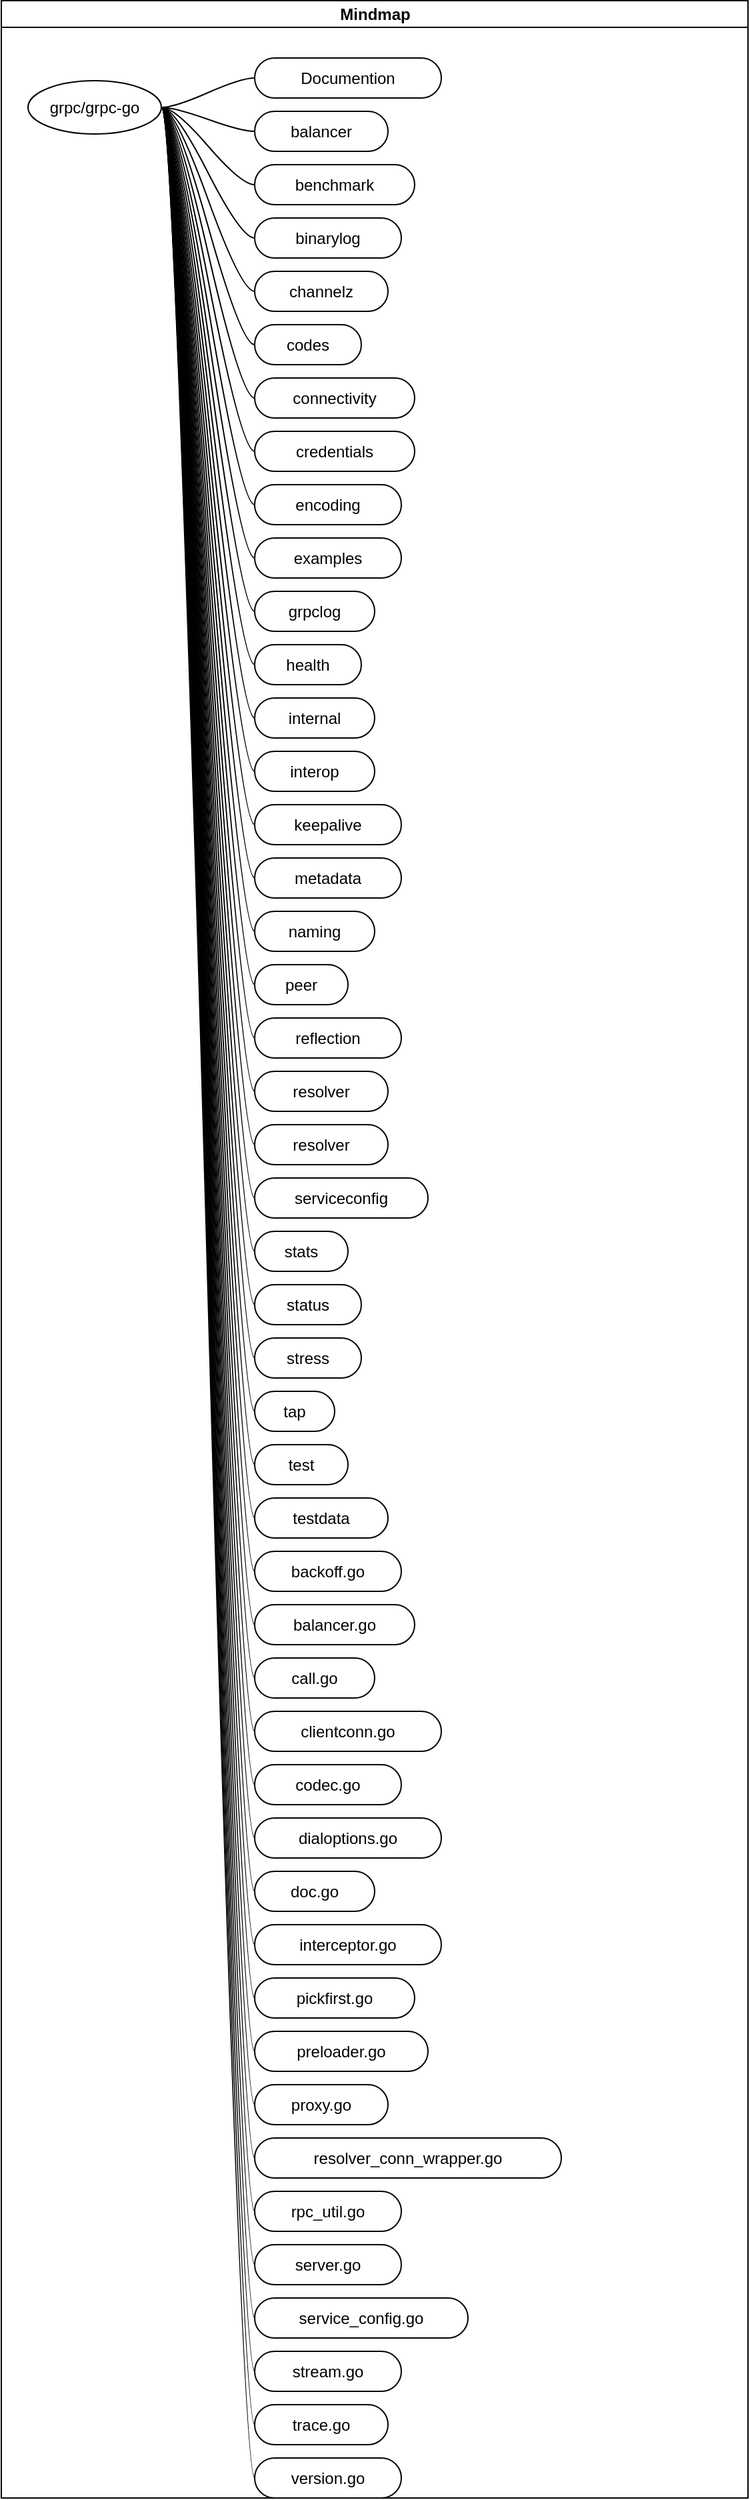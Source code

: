 <mxfile version="11.0.5" type="github"><diagram id="WzbWaNnA36ifMkDq0x9K" name="Page-1"><mxGraphModel dx="1426" dy="879" grid="1" gridSize="10" guides="1" tooltips="1" connect="1" arrows="1" fold="1" page="1" pageScale="1" pageWidth="827" pageHeight="1169" math="0" shadow="0"><root><mxCell id="0"/><mxCell id="1" parent="0"/><mxCell id="TxRJ0odnfyCISJ3edF9b-1" value="Mindmap" style="swimlane;html=1;startSize=20;horizontal=1;containerType=tree;" vertex="1" parent="1"><mxGeometry x="115" y="21.5" width="560" height="1873" as="geometry"/></mxCell><mxCell id="TxRJ0odnfyCISJ3edF9b-2" value="" style="edgeStyle=entityRelationEdgeStyle;startArrow=none;endArrow=none;segment=10;curved=1;" edge="1" parent="TxRJ0odnfyCISJ3edF9b-1" source="TxRJ0odnfyCISJ3edF9b-6" target="TxRJ0odnfyCISJ3edF9b-7"><mxGeometry relative="1" as="geometry"/></mxCell><mxCell id="TxRJ0odnfyCISJ3edF9b-6" value="grpc/grpc-go" style="ellipse;whiteSpace=wrap;html=1;align=center;container=1;recursiveResize=0;treeFolding=1;treeMoving=1;" vertex="1" parent="TxRJ0odnfyCISJ3edF9b-1"><mxGeometry x="20" y="60" width="100" height="40" as="geometry"/></mxCell><mxCell id="TxRJ0odnfyCISJ3edF9b-7" value="Documention" style="whiteSpace=wrap;html=1;rounded=1;arcSize=50;align=center;verticalAlign=middle;container=1;recursiveResize=0;strokeWidth=1;autosize=1;spacing=4;treeFolding=1;treeMoving=1;" vertex="1" parent="TxRJ0odnfyCISJ3edF9b-1"><mxGeometry x="190" y="43" width="140" height="30" as="geometry"/></mxCell><mxCell id="TxRJ0odnfyCISJ3edF9b-13" value="" style="edgeStyle=entityRelationEdgeStyle;startArrow=none;endArrow=none;segment=10;curved=1;" edge="1" target="TxRJ0odnfyCISJ3edF9b-14" source="TxRJ0odnfyCISJ3edF9b-6" parent="TxRJ0odnfyCISJ3edF9b-1"><mxGeometry relative="1" as="geometry"><mxPoint x="140" y="100" as="sourcePoint"/></mxGeometry></mxCell><mxCell id="TxRJ0odnfyCISJ3edF9b-14" value="balancer" style="whiteSpace=wrap;html=1;rounded=1;arcSize=50;align=center;verticalAlign=middle;container=1;recursiveResize=0;strokeWidth=1;autosize=1;spacing=4;treeFolding=1;treeMoving=1;" vertex="1" parent="TxRJ0odnfyCISJ3edF9b-1"><mxGeometry x="190" y="83" width="100" height="30" as="geometry"/></mxCell><mxCell id="TxRJ0odnfyCISJ3edF9b-19" value="" style="edgeStyle=entityRelationEdgeStyle;startArrow=none;endArrow=none;segment=10;curved=1;" edge="1" target="TxRJ0odnfyCISJ3edF9b-20" source="TxRJ0odnfyCISJ3edF9b-6" parent="TxRJ0odnfyCISJ3edF9b-1"><mxGeometry relative="1" as="geometry"><mxPoint x="140" y="100" as="sourcePoint"/></mxGeometry></mxCell><mxCell id="TxRJ0odnfyCISJ3edF9b-20" value="benchmark" style="whiteSpace=wrap;html=1;rounded=1;arcSize=50;align=center;verticalAlign=middle;container=1;recursiveResize=0;strokeWidth=1;autosize=1;spacing=4;treeFolding=1;treeMoving=1;" vertex="1" parent="TxRJ0odnfyCISJ3edF9b-1"><mxGeometry x="190" y="123" width="120" height="30" as="geometry"/></mxCell><mxCell id="TxRJ0odnfyCISJ3edF9b-21" value="" style="edgeStyle=entityRelationEdgeStyle;startArrow=none;endArrow=none;segment=10;curved=1;" edge="1" target="TxRJ0odnfyCISJ3edF9b-22" source="TxRJ0odnfyCISJ3edF9b-6" parent="TxRJ0odnfyCISJ3edF9b-1"><mxGeometry relative="1" as="geometry"><mxPoint x="140" y="100" as="sourcePoint"/></mxGeometry></mxCell><mxCell id="TxRJ0odnfyCISJ3edF9b-22" value="binarylog" style="whiteSpace=wrap;html=1;rounded=1;arcSize=50;align=center;verticalAlign=middle;container=1;recursiveResize=0;strokeWidth=1;autosize=1;spacing=4;treeFolding=1;treeMoving=1;" vertex="1" parent="TxRJ0odnfyCISJ3edF9b-1"><mxGeometry x="190" y="163" width="110" height="30" as="geometry"/></mxCell><mxCell id="TxRJ0odnfyCISJ3edF9b-23" value="" style="edgeStyle=entityRelationEdgeStyle;startArrow=none;endArrow=none;segment=10;curved=1;" edge="1" target="TxRJ0odnfyCISJ3edF9b-24" source="TxRJ0odnfyCISJ3edF9b-6" parent="TxRJ0odnfyCISJ3edF9b-1"><mxGeometry relative="1" as="geometry"><mxPoint x="140" y="100" as="sourcePoint"/></mxGeometry></mxCell><mxCell id="TxRJ0odnfyCISJ3edF9b-24" value="channelz" style="whiteSpace=wrap;html=1;rounded=1;arcSize=50;align=center;verticalAlign=middle;container=1;recursiveResize=0;strokeWidth=1;autosize=1;spacing=4;treeFolding=1;treeMoving=1;" vertex="1" parent="TxRJ0odnfyCISJ3edF9b-1"><mxGeometry x="190" y="203" width="100" height="30" as="geometry"/></mxCell><mxCell id="TxRJ0odnfyCISJ3edF9b-25" value="" style="edgeStyle=entityRelationEdgeStyle;startArrow=none;endArrow=none;segment=10;curved=1;" edge="1" target="TxRJ0odnfyCISJ3edF9b-26" source="TxRJ0odnfyCISJ3edF9b-6" parent="TxRJ0odnfyCISJ3edF9b-1"><mxGeometry relative="1" as="geometry"><mxPoint x="140" y="100" as="sourcePoint"/></mxGeometry></mxCell><mxCell id="TxRJ0odnfyCISJ3edF9b-26" value="codes&lt;br&gt;" style="whiteSpace=wrap;html=1;rounded=1;arcSize=50;align=center;verticalAlign=middle;container=1;recursiveResize=0;strokeWidth=1;autosize=1;spacing=4;treeFolding=1;treeMoving=1;" vertex="1" parent="TxRJ0odnfyCISJ3edF9b-1"><mxGeometry x="190" y="243" width="80" height="30" as="geometry"/></mxCell><mxCell id="TxRJ0odnfyCISJ3edF9b-27" value="" style="edgeStyle=entityRelationEdgeStyle;startArrow=none;endArrow=none;segment=10;curved=1;" edge="1" target="TxRJ0odnfyCISJ3edF9b-28" source="TxRJ0odnfyCISJ3edF9b-6" parent="TxRJ0odnfyCISJ3edF9b-1"><mxGeometry relative="1" as="geometry"><mxPoint x="140" y="100" as="sourcePoint"/></mxGeometry></mxCell><mxCell id="TxRJ0odnfyCISJ3edF9b-28" value="connectivity" style="whiteSpace=wrap;html=1;rounded=1;arcSize=50;align=center;verticalAlign=middle;container=1;recursiveResize=0;strokeWidth=1;autosize=1;spacing=4;treeFolding=1;treeMoving=1;" vertex="1" parent="TxRJ0odnfyCISJ3edF9b-1"><mxGeometry x="190" y="283" width="120" height="30" as="geometry"/></mxCell><mxCell id="TxRJ0odnfyCISJ3edF9b-29" value="" style="edgeStyle=entityRelationEdgeStyle;startArrow=none;endArrow=none;segment=10;curved=1;" edge="1" target="TxRJ0odnfyCISJ3edF9b-30" source="TxRJ0odnfyCISJ3edF9b-6" parent="TxRJ0odnfyCISJ3edF9b-1"><mxGeometry relative="1" as="geometry"><mxPoint x="140" y="100" as="sourcePoint"/></mxGeometry></mxCell><mxCell id="TxRJ0odnfyCISJ3edF9b-30" value="credentials&lt;br&gt;" style="whiteSpace=wrap;html=1;rounded=1;arcSize=50;align=center;verticalAlign=middle;container=1;recursiveResize=0;strokeWidth=1;autosize=1;spacing=4;treeFolding=1;treeMoving=1;" vertex="1" parent="TxRJ0odnfyCISJ3edF9b-1"><mxGeometry x="190" y="323" width="120" height="30" as="geometry"/></mxCell><mxCell id="TxRJ0odnfyCISJ3edF9b-31" value="" style="edgeStyle=entityRelationEdgeStyle;startArrow=none;endArrow=none;segment=10;curved=1;" edge="1" target="TxRJ0odnfyCISJ3edF9b-32" source="TxRJ0odnfyCISJ3edF9b-6" parent="TxRJ0odnfyCISJ3edF9b-1"><mxGeometry relative="1" as="geometry"><mxPoint x="140" y="100" as="sourcePoint"/></mxGeometry></mxCell><mxCell id="TxRJ0odnfyCISJ3edF9b-32" value="encoding&lt;br&gt;" style="whiteSpace=wrap;html=1;rounded=1;arcSize=50;align=center;verticalAlign=middle;container=1;recursiveResize=0;strokeWidth=1;autosize=1;spacing=4;treeFolding=1;treeMoving=1;" vertex="1" parent="TxRJ0odnfyCISJ3edF9b-1"><mxGeometry x="190" y="363" width="110" height="30" as="geometry"/></mxCell><mxCell id="TxRJ0odnfyCISJ3edF9b-33" value="" style="edgeStyle=entityRelationEdgeStyle;startArrow=none;endArrow=none;segment=10;curved=1;" edge="1" target="TxRJ0odnfyCISJ3edF9b-34" source="TxRJ0odnfyCISJ3edF9b-6" parent="TxRJ0odnfyCISJ3edF9b-1"><mxGeometry relative="1" as="geometry"><mxPoint x="140" y="100" as="sourcePoint"/></mxGeometry></mxCell><mxCell id="TxRJ0odnfyCISJ3edF9b-34" value="examples&lt;br&gt;" style="whiteSpace=wrap;html=1;rounded=1;arcSize=50;align=center;verticalAlign=middle;container=1;recursiveResize=0;strokeWidth=1;autosize=1;spacing=4;treeFolding=1;treeMoving=1;" vertex="1" parent="TxRJ0odnfyCISJ3edF9b-1"><mxGeometry x="190" y="403" width="110" height="30" as="geometry"/></mxCell><mxCell id="TxRJ0odnfyCISJ3edF9b-35" value="" style="edgeStyle=entityRelationEdgeStyle;startArrow=none;endArrow=none;segment=10;curved=1;" edge="1" target="TxRJ0odnfyCISJ3edF9b-36" source="TxRJ0odnfyCISJ3edF9b-6" parent="TxRJ0odnfyCISJ3edF9b-1"><mxGeometry relative="1" as="geometry"><mxPoint x="140" y="100" as="sourcePoint"/></mxGeometry></mxCell><mxCell id="TxRJ0odnfyCISJ3edF9b-36" value="grpclog&lt;br&gt;" style="whiteSpace=wrap;html=1;rounded=1;arcSize=50;align=center;verticalAlign=middle;container=1;recursiveResize=0;strokeWidth=1;autosize=1;spacing=4;treeFolding=1;treeMoving=1;" vertex="1" parent="TxRJ0odnfyCISJ3edF9b-1"><mxGeometry x="190" y="443" width="90" height="30" as="geometry"/></mxCell><mxCell id="TxRJ0odnfyCISJ3edF9b-37" value="" style="edgeStyle=entityRelationEdgeStyle;startArrow=none;endArrow=none;segment=10;curved=1;" edge="1" target="TxRJ0odnfyCISJ3edF9b-38" source="TxRJ0odnfyCISJ3edF9b-6" parent="TxRJ0odnfyCISJ3edF9b-1"><mxGeometry relative="1" as="geometry"><mxPoint x="140" y="100" as="sourcePoint"/></mxGeometry></mxCell><mxCell id="TxRJ0odnfyCISJ3edF9b-38" value="health" style="whiteSpace=wrap;html=1;rounded=1;arcSize=50;align=center;verticalAlign=middle;container=1;recursiveResize=0;strokeWidth=1;autosize=1;spacing=4;treeFolding=1;treeMoving=1;" vertex="1" parent="TxRJ0odnfyCISJ3edF9b-1"><mxGeometry x="190" y="483" width="80" height="30" as="geometry"/></mxCell><mxCell id="TxRJ0odnfyCISJ3edF9b-39" value="" style="edgeStyle=entityRelationEdgeStyle;startArrow=none;endArrow=none;segment=10;curved=1;" edge="1" target="TxRJ0odnfyCISJ3edF9b-40" source="TxRJ0odnfyCISJ3edF9b-6" parent="TxRJ0odnfyCISJ3edF9b-1"><mxGeometry relative="1" as="geometry"><mxPoint x="140" y="100" as="sourcePoint"/></mxGeometry></mxCell><mxCell id="TxRJ0odnfyCISJ3edF9b-40" value="internal" style="whiteSpace=wrap;html=1;rounded=1;arcSize=50;align=center;verticalAlign=middle;container=1;recursiveResize=0;strokeWidth=1;autosize=1;spacing=4;treeFolding=1;treeMoving=1;" vertex="1" parent="TxRJ0odnfyCISJ3edF9b-1"><mxGeometry x="190" y="523" width="90" height="30" as="geometry"/></mxCell><mxCell id="TxRJ0odnfyCISJ3edF9b-41" value="" style="edgeStyle=entityRelationEdgeStyle;startArrow=none;endArrow=none;segment=10;curved=1;" edge="1" target="TxRJ0odnfyCISJ3edF9b-42" source="TxRJ0odnfyCISJ3edF9b-6" parent="TxRJ0odnfyCISJ3edF9b-1"><mxGeometry relative="1" as="geometry"><mxPoint x="140" y="100" as="sourcePoint"/></mxGeometry></mxCell><mxCell id="TxRJ0odnfyCISJ3edF9b-42" value="interop" style="whiteSpace=wrap;html=1;rounded=1;arcSize=50;align=center;verticalAlign=middle;container=1;recursiveResize=0;strokeWidth=1;autosize=1;spacing=4;treeFolding=1;treeMoving=1;" vertex="1" parent="TxRJ0odnfyCISJ3edF9b-1"><mxGeometry x="190" y="563" width="90" height="30" as="geometry"/></mxCell><mxCell id="TxRJ0odnfyCISJ3edF9b-43" value="" style="edgeStyle=entityRelationEdgeStyle;startArrow=none;endArrow=none;segment=10;curved=1;" edge="1" target="TxRJ0odnfyCISJ3edF9b-44" source="TxRJ0odnfyCISJ3edF9b-6" parent="TxRJ0odnfyCISJ3edF9b-1"><mxGeometry relative="1" as="geometry"><mxPoint x="140" y="100" as="sourcePoint"/></mxGeometry></mxCell><mxCell id="TxRJ0odnfyCISJ3edF9b-44" value="keepalive" style="whiteSpace=wrap;html=1;rounded=1;arcSize=50;align=center;verticalAlign=middle;container=1;recursiveResize=0;strokeWidth=1;autosize=1;spacing=4;treeFolding=1;treeMoving=1;" vertex="1" parent="TxRJ0odnfyCISJ3edF9b-1"><mxGeometry x="190" y="603" width="110" height="30" as="geometry"/></mxCell><mxCell id="TxRJ0odnfyCISJ3edF9b-45" value="" style="edgeStyle=entityRelationEdgeStyle;startArrow=none;endArrow=none;segment=10;curved=1;" edge="1" target="TxRJ0odnfyCISJ3edF9b-46" source="TxRJ0odnfyCISJ3edF9b-6" parent="TxRJ0odnfyCISJ3edF9b-1"><mxGeometry relative="1" as="geometry"><mxPoint x="140" y="100" as="sourcePoint"/></mxGeometry></mxCell><mxCell id="TxRJ0odnfyCISJ3edF9b-46" value="metadata" style="whiteSpace=wrap;html=1;rounded=1;arcSize=50;align=center;verticalAlign=middle;container=1;recursiveResize=0;strokeWidth=1;autosize=1;spacing=4;treeFolding=1;treeMoving=1;" vertex="1" parent="TxRJ0odnfyCISJ3edF9b-1"><mxGeometry x="190" y="643" width="110" height="30" as="geometry"/></mxCell><mxCell id="TxRJ0odnfyCISJ3edF9b-47" value="" style="edgeStyle=entityRelationEdgeStyle;startArrow=none;endArrow=none;segment=10;curved=1;" edge="1" target="TxRJ0odnfyCISJ3edF9b-48" source="TxRJ0odnfyCISJ3edF9b-6" parent="TxRJ0odnfyCISJ3edF9b-1"><mxGeometry relative="1" as="geometry"><mxPoint x="140" y="100" as="sourcePoint"/></mxGeometry></mxCell><mxCell id="TxRJ0odnfyCISJ3edF9b-48" value="naming" style="whiteSpace=wrap;html=1;rounded=1;arcSize=50;align=center;verticalAlign=middle;container=1;recursiveResize=0;strokeWidth=1;autosize=1;spacing=4;treeFolding=1;treeMoving=1;" vertex="1" parent="TxRJ0odnfyCISJ3edF9b-1"><mxGeometry x="190" y="683" width="90" height="30" as="geometry"/></mxCell><mxCell id="TxRJ0odnfyCISJ3edF9b-49" value="" style="edgeStyle=entityRelationEdgeStyle;startArrow=none;endArrow=none;segment=10;curved=1;" edge="1" target="TxRJ0odnfyCISJ3edF9b-50" source="TxRJ0odnfyCISJ3edF9b-6" parent="TxRJ0odnfyCISJ3edF9b-1"><mxGeometry relative="1" as="geometry"><mxPoint x="140" y="100" as="sourcePoint"/></mxGeometry></mxCell><mxCell id="TxRJ0odnfyCISJ3edF9b-50" value="peer" style="whiteSpace=wrap;html=1;rounded=1;arcSize=50;align=center;verticalAlign=middle;container=1;recursiveResize=0;strokeWidth=1;autosize=1;spacing=4;treeFolding=1;treeMoving=1;" vertex="1" parent="TxRJ0odnfyCISJ3edF9b-1"><mxGeometry x="190" y="723" width="70" height="30" as="geometry"/></mxCell><mxCell id="TxRJ0odnfyCISJ3edF9b-51" value="" style="edgeStyle=entityRelationEdgeStyle;startArrow=none;endArrow=none;segment=10;curved=1;" edge="1" target="TxRJ0odnfyCISJ3edF9b-52" source="TxRJ0odnfyCISJ3edF9b-6" parent="TxRJ0odnfyCISJ3edF9b-1"><mxGeometry relative="1" as="geometry"><mxPoint x="140" y="100" as="sourcePoint"/></mxGeometry></mxCell><mxCell id="TxRJ0odnfyCISJ3edF9b-52" value="reflection" style="whiteSpace=wrap;html=1;rounded=1;arcSize=50;align=center;verticalAlign=middle;container=1;recursiveResize=0;strokeWidth=1;autosize=1;spacing=4;treeFolding=1;treeMoving=1;" vertex="1" parent="TxRJ0odnfyCISJ3edF9b-1"><mxGeometry x="190" y="763" width="110" height="30" as="geometry"/></mxCell><mxCell id="TxRJ0odnfyCISJ3edF9b-53" value="" style="edgeStyle=entityRelationEdgeStyle;startArrow=none;endArrow=none;segment=10;curved=1;" edge="1" target="TxRJ0odnfyCISJ3edF9b-54" source="TxRJ0odnfyCISJ3edF9b-6" parent="TxRJ0odnfyCISJ3edF9b-1"><mxGeometry relative="1" as="geometry"><mxPoint x="140" y="100" as="sourcePoint"/></mxGeometry></mxCell><mxCell id="TxRJ0odnfyCISJ3edF9b-54" value="resolver" style="whiteSpace=wrap;html=1;rounded=1;arcSize=50;align=center;verticalAlign=middle;container=1;recursiveResize=0;strokeWidth=1;autosize=1;spacing=4;treeFolding=1;treeMoving=1;" vertex="1" parent="TxRJ0odnfyCISJ3edF9b-1"><mxGeometry x="190" y="803" width="100" height="30" as="geometry"/></mxCell><mxCell id="TxRJ0odnfyCISJ3edF9b-55" value="" style="edgeStyle=entityRelationEdgeStyle;startArrow=none;endArrow=none;segment=10;curved=1;" edge="1" target="TxRJ0odnfyCISJ3edF9b-56" source="TxRJ0odnfyCISJ3edF9b-6" parent="TxRJ0odnfyCISJ3edF9b-1"><mxGeometry relative="1" as="geometry"><mxPoint x="140" y="100" as="sourcePoint"/></mxGeometry></mxCell><mxCell id="TxRJ0odnfyCISJ3edF9b-56" value="resolver" style="whiteSpace=wrap;html=1;rounded=1;arcSize=50;align=center;verticalAlign=middle;container=1;recursiveResize=0;strokeWidth=1;autosize=1;spacing=4;treeFolding=1;treeMoving=1;" vertex="1" parent="TxRJ0odnfyCISJ3edF9b-1"><mxGeometry x="190" y="843" width="100" height="30" as="geometry"/></mxCell><mxCell id="TxRJ0odnfyCISJ3edF9b-57" value="" style="edgeStyle=entityRelationEdgeStyle;startArrow=none;endArrow=none;segment=10;curved=1;" edge="1" target="TxRJ0odnfyCISJ3edF9b-58" source="TxRJ0odnfyCISJ3edF9b-6" parent="TxRJ0odnfyCISJ3edF9b-1"><mxGeometry relative="1" as="geometry"><mxPoint x="140" y="100" as="sourcePoint"/></mxGeometry></mxCell><mxCell id="TxRJ0odnfyCISJ3edF9b-58" value="serviceconfig" style="whiteSpace=wrap;html=1;rounded=1;arcSize=50;align=center;verticalAlign=middle;container=1;recursiveResize=0;strokeWidth=1;autosize=1;spacing=4;treeFolding=1;treeMoving=1;" vertex="1" parent="TxRJ0odnfyCISJ3edF9b-1"><mxGeometry x="190" y="883" width="130" height="30" as="geometry"/></mxCell><mxCell id="TxRJ0odnfyCISJ3edF9b-59" value="" style="edgeStyle=entityRelationEdgeStyle;startArrow=none;endArrow=none;segment=10;curved=1;" edge="1" target="TxRJ0odnfyCISJ3edF9b-60" source="TxRJ0odnfyCISJ3edF9b-6" parent="TxRJ0odnfyCISJ3edF9b-1"><mxGeometry relative="1" as="geometry"><mxPoint x="140" y="100" as="sourcePoint"/></mxGeometry></mxCell><mxCell id="TxRJ0odnfyCISJ3edF9b-60" value="stats" style="whiteSpace=wrap;html=1;rounded=1;arcSize=50;align=center;verticalAlign=middle;container=1;recursiveResize=0;strokeWidth=1;autosize=1;spacing=4;treeFolding=1;treeMoving=1;" vertex="1" parent="TxRJ0odnfyCISJ3edF9b-1"><mxGeometry x="190" y="923" width="70" height="30" as="geometry"/></mxCell><mxCell id="TxRJ0odnfyCISJ3edF9b-61" value="" style="edgeStyle=entityRelationEdgeStyle;startArrow=none;endArrow=none;segment=10;curved=1;" edge="1" target="TxRJ0odnfyCISJ3edF9b-62" source="TxRJ0odnfyCISJ3edF9b-6" parent="TxRJ0odnfyCISJ3edF9b-1"><mxGeometry relative="1" as="geometry"><mxPoint x="140" y="100" as="sourcePoint"/></mxGeometry></mxCell><mxCell id="TxRJ0odnfyCISJ3edF9b-62" value="status" style="whiteSpace=wrap;html=1;rounded=1;arcSize=50;align=center;verticalAlign=middle;container=1;recursiveResize=0;strokeWidth=1;autosize=1;spacing=4;treeFolding=1;treeMoving=1;" vertex="1" parent="TxRJ0odnfyCISJ3edF9b-1"><mxGeometry x="190" y="963" width="80" height="30" as="geometry"/></mxCell><mxCell id="TxRJ0odnfyCISJ3edF9b-63" value="" style="edgeStyle=entityRelationEdgeStyle;startArrow=none;endArrow=none;segment=10;curved=1;" edge="1" target="TxRJ0odnfyCISJ3edF9b-64" source="TxRJ0odnfyCISJ3edF9b-6" parent="TxRJ0odnfyCISJ3edF9b-1"><mxGeometry relative="1" as="geometry"><mxPoint x="140" y="100" as="sourcePoint"/></mxGeometry></mxCell><mxCell id="TxRJ0odnfyCISJ3edF9b-64" value="stress" style="whiteSpace=wrap;html=1;rounded=1;arcSize=50;align=center;verticalAlign=middle;container=1;recursiveResize=0;strokeWidth=1;autosize=1;spacing=4;treeFolding=1;treeMoving=1;" vertex="1" parent="TxRJ0odnfyCISJ3edF9b-1"><mxGeometry x="190" y="1003" width="80" height="30" as="geometry"/></mxCell><mxCell id="TxRJ0odnfyCISJ3edF9b-65" value="" style="edgeStyle=entityRelationEdgeStyle;startArrow=none;endArrow=none;segment=10;curved=1;" edge="1" target="TxRJ0odnfyCISJ3edF9b-66" source="TxRJ0odnfyCISJ3edF9b-6" parent="TxRJ0odnfyCISJ3edF9b-1"><mxGeometry relative="1" as="geometry"><mxPoint x="140" y="100" as="sourcePoint"/></mxGeometry></mxCell><mxCell id="TxRJ0odnfyCISJ3edF9b-66" value="tap" style="whiteSpace=wrap;html=1;rounded=1;arcSize=50;align=center;verticalAlign=middle;container=1;recursiveResize=0;strokeWidth=1;autosize=1;spacing=4;treeFolding=1;treeMoving=1;" vertex="1" parent="TxRJ0odnfyCISJ3edF9b-1"><mxGeometry x="190" y="1043" width="60" height="30" as="geometry"/></mxCell><mxCell id="TxRJ0odnfyCISJ3edF9b-67" value="" style="edgeStyle=entityRelationEdgeStyle;startArrow=none;endArrow=none;segment=10;curved=1;" edge="1" target="TxRJ0odnfyCISJ3edF9b-68" source="TxRJ0odnfyCISJ3edF9b-6" parent="TxRJ0odnfyCISJ3edF9b-1"><mxGeometry relative="1" as="geometry"><mxPoint x="140" y="100" as="sourcePoint"/></mxGeometry></mxCell><mxCell id="TxRJ0odnfyCISJ3edF9b-68" value="test" style="whiteSpace=wrap;html=1;rounded=1;arcSize=50;align=center;verticalAlign=middle;container=1;recursiveResize=0;strokeWidth=1;autosize=1;spacing=4;treeFolding=1;treeMoving=1;" vertex="1" parent="TxRJ0odnfyCISJ3edF9b-1"><mxGeometry x="190" y="1083" width="70" height="30" as="geometry"/></mxCell><mxCell id="TxRJ0odnfyCISJ3edF9b-69" value="" style="edgeStyle=entityRelationEdgeStyle;startArrow=none;endArrow=none;segment=10;curved=1;" edge="1" target="TxRJ0odnfyCISJ3edF9b-70" source="TxRJ0odnfyCISJ3edF9b-6" parent="TxRJ0odnfyCISJ3edF9b-1"><mxGeometry relative="1" as="geometry"><mxPoint x="140" y="100" as="sourcePoint"/></mxGeometry></mxCell><mxCell id="TxRJ0odnfyCISJ3edF9b-70" value="testdata" style="whiteSpace=wrap;html=1;rounded=1;arcSize=50;align=center;verticalAlign=middle;container=1;recursiveResize=0;strokeWidth=1;autosize=1;spacing=4;treeFolding=1;treeMoving=1;" vertex="1" parent="TxRJ0odnfyCISJ3edF9b-1"><mxGeometry x="190" y="1123" width="100" height="30" as="geometry"/></mxCell><mxCell id="TxRJ0odnfyCISJ3edF9b-71" value="" style="edgeStyle=entityRelationEdgeStyle;startArrow=none;endArrow=none;segment=10;curved=1;" edge="1" target="TxRJ0odnfyCISJ3edF9b-72" source="TxRJ0odnfyCISJ3edF9b-6" parent="TxRJ0odnfyCISJ3edF9b-1"><mxGeometry relative="1" as="geometry"><mxPoint x="140" y="100" as="sourcePoint"/></mxGeometry></mxCell><mxCell id="TxRJ0odnfyCISJ3edF9b-72" value="backoff.go" style="whiteSpace=wrap;html=1;rounded=1;arcSize=50;align=center;verticalAlign=middle;container=1;recursiveResize=0;strokeWidth=1;autosize=1;spacing=4;treeFolding=1;treeMoving=1;" vertex="1" parent="TxRJ0odnfyCISJ3edF9b-1"><mxGeometry x="190" y="1163" width="110" height="30" as="geometry"/></mxCell><mxCell id="TxRJ0odnfyCISJ3edF9b-73" value="" style="edgeStyle=entityRelationEdgeStyle;startArrow=none;endArrow=none;segment=10;curved=1;" edge="1" target="TxRJ0odnfyCISJ3edF9b-74" source="TxRJ0odnfyCISJ3edF9b-6" parent="TxRJ0odnfyCISJ3edF9b-1"><mxGeometry relative="1" as="geometry"><mxPoint x="140" y="100" as="sourcePoint"/></mxGeometry></mxCell><mxCell id="TxRJ0odnfyCISJ3edF9b-74" value="balancer.go" style="whiteSpace=wrap;html=1;rounded=1;arcSize=50;align=center;verticalAlign=middle;container=1;recursiveResize=0;strokeWidth=1;autosize=1;spacing=4;treeFolding=1;treeMoving=1;" vertex="1" parent="TxRJ0odnfyCISJ3edF9b-1"><mxGeometry x="190" y="1203" width="120" height="30" as="geometry"/></mxCell><mxCell id="TxRJ0odnfyCISJ3edF9b-75" value="" style="edgeStyle=entityRelationEdgeStyle;startArrow=none;endArrow=none;segment=10;curved=1;" edge="1" target="TxRJ0odnfyCISJ3edF9b-76" source="TxRJ0odnfyCISJ3edF9b-6" parent="TxRJ0odnfyCISJ3edF9b-1"><mxGeometry relative="1" as="geometry"><mxPoint x="140" y="100" as="sourcePoint"/></mxGeometry></mxCell><mxCell id="TxRJ0odnfyCISJ3edF9b-76" value="call.go" style="whiteSpace=wrap;html=1;rounded=1;arcSize=50;align=center;verticalAlign=middle;container=1;recursiveResize=0;strokeWidth=1;autosize=1;spacing=4;treeFolding=1;treeMoving=1;" vertex="1" parent="TxRJ0odnfyCISJ3edF9b-1"><mxGeometry x="190" y="1243" width="90" height="30" as="geometry"/></mxCell><mxCell id="TxRJ0odnfyCISJ3edF9b-77" value="" style="edgeStyle=entityRelationEdgeStyle;startArrow=none;endArrow=none;segment=10;curved=1;" edge="1" target="TxRJ0odnfyCISJ3edF9b-78" source="TxRJ0odnfyCISJ3edF9b-6" parent="TxRJ0odnfyCISJ3edF9b-1"><mxGeometry relative="1" as="geometry"><mxPoint x="140" y="100" as="sourcePoint"/></mxGeometry></mxCell><mxCell id="TxRJ0odnfyCISJ3edF9b-78" value="clientconn.go" style="whiteSpace=wrap;html=1;rounded=1;arcSize=50;align=center;verticalAlign=middle;container=1;recursiveResize=0;strokeWidth=1;autosize=1;spacing=4;treeFolding=1;treeMoving=1;" vertex="1" parent="TxRJ0odnfyCISJ3edF9b-1"><mxGeometry x="190" y="1283" width="140" height="30" as="geometry"/></mxCell><mxCell id="TxRJ0odnfyCISJ3edF9b-79" value="" style="edgeStyle=entityRelationEdgeStyle;startArrow=none;endArrow=none;segment=10;curved=1;" edge="1" target="TxRJ0odnfyCISJ3edF9b-80" source="TxRJ0odnfyCISJ3edF9b-6" parent="TxRJ0odnfyCISJ3edF9b-1"><mxGeometry relative="1" as="geometry"><mxPoint x="140" y="100" as="sourcePoint"/></mxGeometry></mxCell><mxCell id="TxRJ0odnfyCISJ3edF9b-80" value="codec.go&lt;br&gt;" style="whiteSpace=wrap;html=1;rounded=1;arcSize=50;align=center;verticalAlign=middle;container=1;recursiveResize=0;strokeWidth=1;autosize=1;spacing=4;treeFolding=1;treeMoving=1;" vertex="1" parent="TxRJ0odnfyCISJ3edF9b-1"><mxGeometry x="190" y="1323" width="110" height="30" as="geometry"/></mxCell><mxCell id="TxRJ0odnfyCISJ3edF9b-81" value="" style="edgeStyle=entityRelationEdgeStyle;startArrow=none;endArrow=none;segment=10;curved=1;" edge="1" target="TxRJ0odnfyCISJ3edF9b-82" source="TxRJ0odnfyCISJ3edF9b-6" parent="TxRJ0odnfyCISJ3edF9b-1"><mxGeometry relative="1" as="geometry"><mxPoint x="140" y="100" as="sourcePoint"/></mxGeometry></mxCell><mxCell id="TxRJ0odnfyCISJ3edF9b-82" value="dialoptions.go" style="whiteSpace=wrap;html=1;rounded=1;arcSize=50;align=center;verticalAlign=middle;container=1;recursiveResize=0;strokeWidth=1;autosize=1;spacing=4;treeFolding=1;treeMoving=1;" vertex="1" parent="TxRJ0odnfyCISJ3edF9b-1"><mxGeometry x="190" y="1363" width="140" height="30" as="geometry"/></mxCell><mxCell id="TxRJ0odnfyCISJ3edF9b-83" value="" style="edgeStyle=entityRelationEdgeStyle;startArrow=none;endArrow=none;segment=10;curved=1;" edge="1" target="TxRJ0odnfyCISJ3edF9b-84" source="TxRJ0odnfyCISJ3edF9b-6" parent="TxRJ0odnfyCISJ3edF9b-1"><mxGeometry relative="1" as="geometry"><mxPoint x="140" y="100" as="sourcePoint"/></mxGeometry></mxCell><mxCell id="TxRJ0odnfyCISJ3edF9b-84" value="doc.go" style="whiteSpace=wrap;html=1;rounded=1;arcSize=50;align=center;verticalAlign=middle;container=1;recursiveResize=0;strokeWidth=1;autosize=1;spacing=4;treeFolding=1;treeMoving=1;" vertex="1" parent="TxRJ0odnfyCISJ3edF9b-1"><mxGeometry x="190" y="1403" width="90" height="30" as="geometry"/></mxCell><mxCell id="TxRJ0odnfyCISJ3edF9b-85" value="" style="edgeStyle=entityRelationEdgeStyle;startArrow=none;endArrow=none;segment=10;curved=1;" edge="1" target="TxRJ0odnfyCISJ3edF9b-86" source="TxRJ0odnfyCISJ3edF9b-6" parent="TxRJ0odnfyCISJ3edF9b-1"><mxGeometry relative="1" as="geometry"><mxPoint x="140" y="100" as="sourcePoint"/></mxGeometry></mxCell><mxCell id="TxRJ0odnfyCISJ3edF9b-86" value="interceptor.go" style="whiteSpace=wrap;html=1;rounded=1;arcSize=50;align=center;verticalAlign=middle;container=1;recursiveResize=0;strokeWidth=1;autosize=1;spacing=4;treeFolding=1;treeMoving=1;" vertex="1" parent="TxRJ0odnfyCISJ3edF9b-1"><mxGeometry x="190" y="1443" width="140" height="30" as="geometry"/></mxCell><mxCell id="TxRJ0odnfyCISJ3edF9b-87" value="" style="edgeStyle=entityRelationEdgeStyle;startArrow=none;endArrow=none;segment=10;curved=1;" edge="1" target="TxRJ0odnfyCISJ3edF9b-88" source="TxRJ0odnfyCISJ3edF9b-6" parent="TxRJ0odnfyCISJ3edF9b-1"><mxGeometry relative="1" as="geometry"><mxPoint x="140" y="100" as="sourcePoint"/></mxGeometry></mxCell><mxCell id="TxRJ0odnfyCISJ3edF9b-88" value="pickfirst.go" style="whiteSpace=wrap;html=1;rounded=1;arcSize=50;align=center;verticalAlign=middle;container=1;recursiveResize=0;strokeWidth=1;autosize=1;spacing=4;treeFolding=1;treeMoving=1;" vertex="1" parent="TxRJ0odnfyCISJ3edF9b-1"><mxGeometry x="190" y="1483" width="120" height="30" as="geometry"/></mxCell><mxCell id="TxRJ0odnfyCISJ3edF9b-89" value="" style="edgeStyle=entityRelationEdgeStyle;startArrow=none;endArrow=none;segment=10;curved=1;" edge="1" target="TxRJ0odnfyCISJ3edF9b-90" source="TxRJ0odnfyCISJ3edF9b-6" parent="TxRJ0odnfyCISJ3edF9b-1"><mxGeometry relative="1" as="geometry"><mxPoint x="140" y="100" as="sourcePoint"/></mxGeometry></mxCell><mxCell id="TxRJ0odnfyCISJ3edF9b-90" value="preloader.go" style="whiteSpace=wrap;html=1;rounded=1;arcSize=50;align=center;verticalAlign=middle;container=1;recursiveResize=0;strokeWidth=1;autosize=1;spacing=4;treeFolding=1;treeMoving=1;" vertex="1" parent="TxRJ0odnfyCISJ3edF9b-1"><mxGeometry x="190" y="1523" width="130" height="30" as="geometry"/></mxCell><mxCell id="TxRJ0odnfyCISJ3edF9b-91" value="" style="edgeStyle=entityRelationEdgeStyle;startArrow=none;endArrow=none;segment=10;curved=1;" edge="1" target="TxRJ0odnfyCISJ3edF9b-92" source="TxRJ0odnfyCISJ3edF9b-6" parent="TxRJ0odnfyCISJ3edF9b-1"><mxGeometry relative="1" as="geometry"><mxPoint x="140" y="100" as="sourcePoint"/></mxGeometry></mxCell><mxCell id="TxRJ0odnfyCISJ3edF9b-92" value="proxy.go" style="whiteSpace=wrap;html=1;rounded=1;arcSize=50;align=center;verticalAlign=middle;container=1;recursiveResize=0;strokeWidth=1;autosize=1;spacing=4;treeFolding=1;treeMoving=1;" vertex="1" parent="TxRJ0odnfyCISJ3edF9b-1"><mxGeometry x="190" y="1563" width="100" height="30" as="geometry"/></mxCell><mxCell id="TxRJ0odnfyCISJ3edF9b-93" value="" style="edgeStyle=entityRelationEdgeStyle;startArrow=none;endArrow=none;segment=10;curved=1;" edge="1" target="TxRJ0odnfyCISJ3edF9b-94" source="TxRJ0odnfyCISJ3edF9b-6" parent="TxRJ0odnfyCISJ3edF9b-1"><mxGeometry relative="1" as="geometry"><mxPoint x="140" y="100" as="sourcePoint"/></mxGeometry></mxCell><mxCell id="TxRJ0odnfyCISJ3edF9b-94" value="resolver_conn_wrapper.go" style="whiteSpace=wrap;html=1;rounded=1;arcSize=50;align=center;verticalAlign=middle;container=1;recursiveResize=0;strokeWidth=1;autosize=1;spacing=4;treeFolding=1;treeMoving=1;" vertex="1" parent="TxRJ0odnfyCISJ3edF9b-1"><mxGeometry x="190" y="1603" width="230" height="30" as="geometry"/></mxCell><mxCell id="TxRJ0odnfyCISJ3edF9b-95" value="" style="edgeStyle=entityRelationEdgeStyle;startArrow=none;endArrow=none;segment=10;curved=1;" edge="1" target="TxRJ0odnfyCISJ3edF9b-96" source="TxRJ0odnfyCISJ3edF9b-6" parent="TxRJ0odnfyCISJ3edF9b-1"><mxGeometry relative="1" as="geometry"><mxPoint x="140" y="100" as="sourcePoint"/></mxGeometry></mxCell><mxCell id="TxRJ0odnfyCISJ3edF9b-96" value="rpc_util.go" style="whiteSpace=wrap;html=1;rounded=1;arcSize=50;align=center;verticalAlign=middle;container=1;recursiveResize=0;strokeWidth=1;autosize=1;spacing=4;treeFolding=1;treeMoving=1;" vertex="1" parent="TxRJ0odnfyCISJ3edF9b-1"><mxGeometry x="190" y="1643" width="110" height="30" as="geometry"/></mxCell><mxCell id="TxRJ0odnfyCISJ3edF9b-97" value="" style="edgeStyle=entityRelationEdgeStyle;startArrow=none;endArrow=none;segment=10;curved=1;" edge="1" target="TxRJ0odnfyCISJ3edF9b-98" source="TxRJ0odnfyCISJ3edF9b-6" parent="TxRJ0odnfyCISJ3edF9b-1"><mxGeometry relative="1" as="geometry"><mxPoint x="140" y="100" as="sourcePoint"/></mxGeometry></mxCell><mxCell id="TxRJ0odnfyCISJ3edF9b-98" value="server.go" style="whiteSpace=wrap;html=1;rounded=1;arcSize=50;align=center;verticalAlign=middle;container=1;recursiveResize=0;strokeWidth=1;autosize=1;spacing=4;treeFolding=1;treeMoving=1;" vertex="1" parent="TxRJ0odnfyCISJ3edF9b-1"><mxGeometry x="190" y="1683" width="110" height="30" as="geometry"/></mxCell><mxCell id="TxRJ0odnfyCISJ3edF9b-99" value="" style="edgeStyle=entityRelationEdgeStyle;startArrow=none;endArrow=none;segment=10;curved=1;" edge="1" target="TxRJ0odnfyCISJ3edF9b-100" source="TxRJ0odnfyCISJ3edF9b-6" parent="TxRJ0odnfyCISJ3edF9b-1"><mxGeometry relative="1" as="geometry"><mxPoint x="140" y="100" as="sourcePoint"/></mxGeometry></mxCell><mxCell id="TxRJ0odnfyCISJ3edF9b-100" value="service_config.go" style="whiteSpace=wrap;html=1;rounded=1;arcSize=50;align=center;verticalAlign=middle;container=1;recursiveResize=0;strokeWidth=1;autosize=1;spacing=4;treeFolding=1;treeMoving=1;" vertex="1" parent="TxRJ0odnfyCISJ3edF9b-1"><mxGeometry x="190" y="1723" width="160" height="30" as="geometry"/></mxCell><mxCell id="TxRJ0odnfyCISJ3edF9b-101" value="" style="edgeStyle=entityRelationEdgeStyle;startArrow=none;endArrow=none;segment=10;curved=1;" edge="1" target="TxRJ0odnfyCISJ3edF9b-102" source="TxRJ0odnfyCISJ3edF9b-6" parent="TxRJ0odnfyCISJ3edF9b-1"><mxGeometry relative="1" as="geometry"><mxPoint x="140" y="100" as="sourcePoint"/></mxGeometry></mxCell><mxCell id="TxRJ0odnfyCISJ3edF9b-102" value="stream.go" style="whiteSpace=wrap;html=1;rounded=1;arcSize=50;align=center;verticalAlign=middle;container=1;recursiveResize=0;strokeWidth=1;autosize=1;spacing=4;treeFolding=1;treeMoving=1;" vertex="1" parent="TxRJ0odnfyCISJ3edF9b-1"><mxGeometry x="190" y="1763" width="110" height="30" as="geometry"/></mxCell><mxCell id="TxRJ0odnfyCISJ3edF9b-103" value="" style="edgeStyle=entityRelationEdgeStyle;startArrow=none;endArrow=none;segment=10;curved=1;" edge="1" target="TxRJ0odnfyCISJ3edF9b-104" source="TxRJ0odnfyCISJ3edF9b-6" parent="TxRJ0odnfyCISJ3edF9b-1"><mxGeometry relative="1" as="geometry"><mxPoint x="140" y="100" as="sourcePoint"/></mxGeometry></mxCell><mxCell id="TxRJ0odnfyCISJ3edF9b-104" value="trace.go" style="whiteSpace=wrap;html=1;rounded=1;arcSize=50;align=center;verticalAlign=middle;container=1;recursiveResize=0;strokeWidth=1;autosize=1;spacing=4;treeFolding=1;treeMoving=1;" vertex="1" parent="TxRJ0odnfyCISJ3edF9b-1"><mxGeometry x="190" y="1803" width="100" height="30" as="geometry"/></mxCell><mxCell id="TxRJ0odnfyCISJ3edF9b-105" value="" style="edgeStyle=entityRelationEdgeStyle;startArrow=none;endArrow=none;segment=10;curved=1;" edge="1" target="TxRJ0odnfyCISJ3edF9b-106" source="TxRJ0odnfyCISJ3edF9b-6" parent="TxRJ0odnfyCISJ3edF9b-1"><mxGeometry relative="1" as="geometry"><mxPoint x="140" y="100" as="sourcePoint"/></mxGeometry></mxCell><mxCell id="TxRJ0odnfyCISJ3edF9b-106" value="version.go" style="whiteSpace=wrap;html=1;rounded=1;arcSize=50;align=center;verticalAlign=middle;container=1;recursiveResize=0;strokeWidth=1;autosize=1;spacing=4;treeFolding=1;treeMoving=1;" vertex="1" parent="TxRJ0odnfyCISJ3edF9b-1"><mxGeometry x="190" y="1843" width="110" height="30" as="geometry"/></mxCell></root></mxGraphModel></diagram></mxfile>